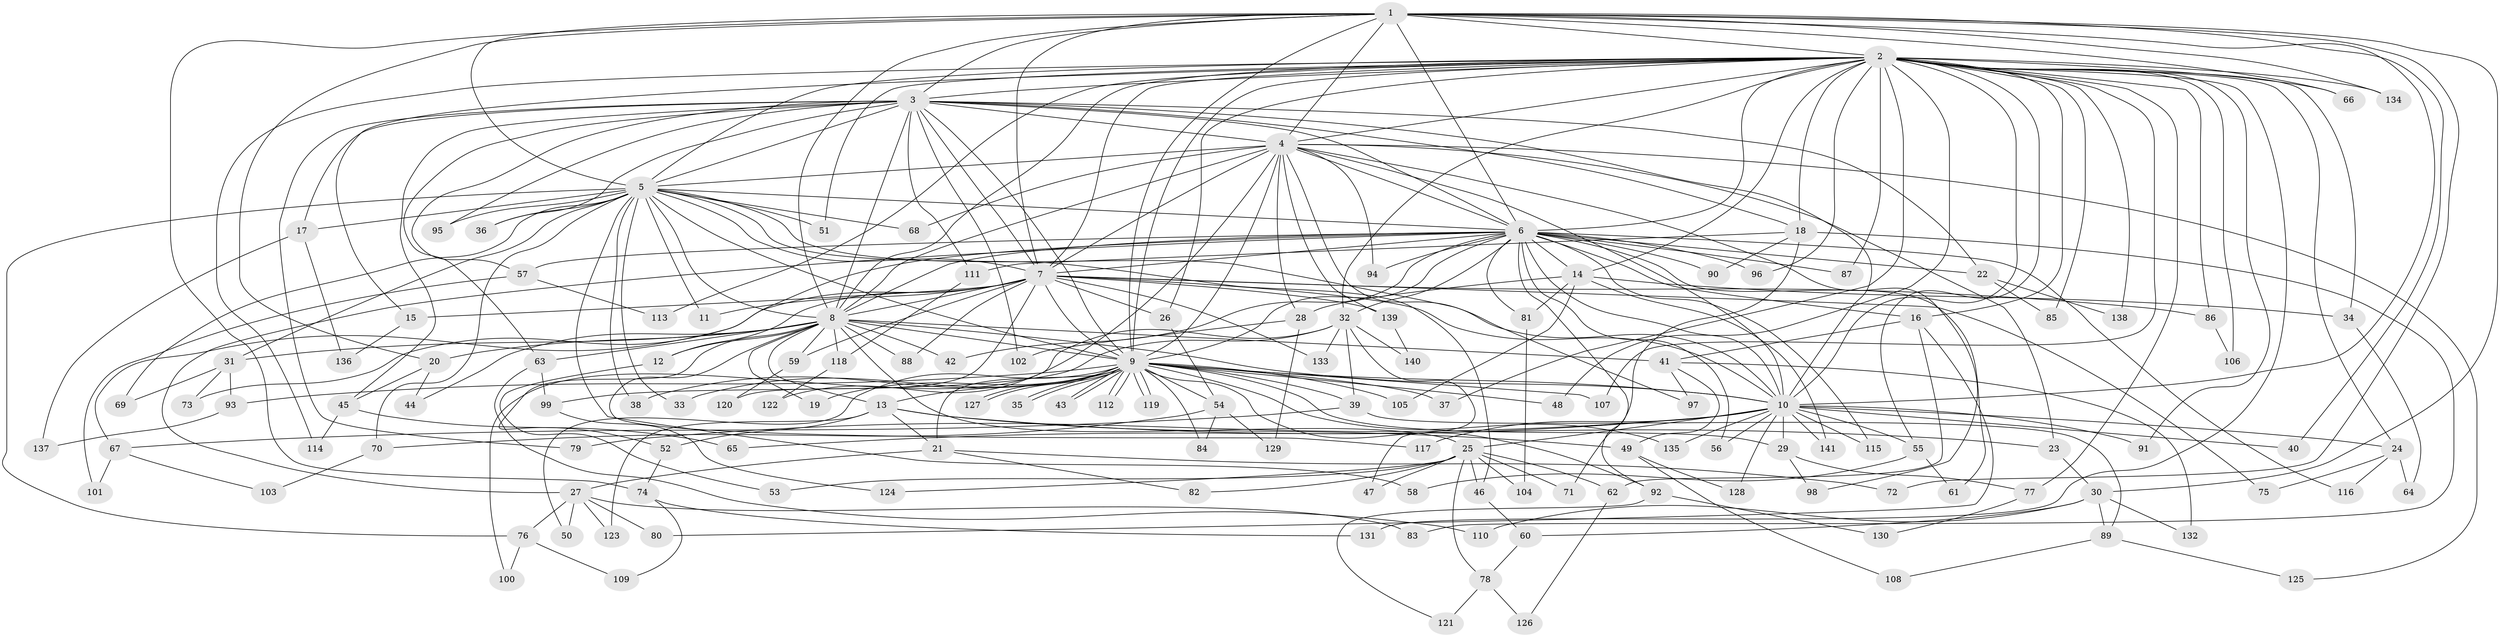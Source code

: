 // coarse degree distribution, {19: 0.011764705882352941, 3: 0.18823529411764706, 29: 0.011764705882352941, 2: 0.29411764705882354, 8: 0.023529411764705882, 1: 0.058823529411764705, 4: 0.21176470588235294, 20: 0.011764705882352941, 22: 0.023529411764705882, 7: 0.023529411764705882, 17: 0.011764705882352941, 5: 0.047058823529411764, 11: 0.011764705882352941, 6: 0.023529411764705882, 16: 0.011764705882352941, 18: 0.011764705882352941, 30: 0.011764705882352941, 13: 0.011764705882352941}
// Generated by graph-tools (version 1.1) at 2025/36/03/04/25 23:36:34]
// undirected, 141 vertices, 307 edges
graph export_dot {
  node [color=gray90,style=filled];
  1;
  2;
  3;
  4;
  5;
  6;
  7;
  8;
  9;
  10;
  11;
  12;
  13;
  14;
  15;
  16;
  17;
  18;
  19;
  20;
  21;
  22;
  23;
  24;
  25;
  26;
  27;
  28;
  29;
  30;
  31;
  32;
  33;
  34;
  35;
  36;
  37;
  38;
  39;
  40;
  41;
  42;
  43;
  44;
  45;
  46;
  47;
  48;
  49;
  50;
  51;
  52;
  53;
  54;
  55;
  56;
  57;
  58;
  59;
  60;
  61;
  62;
  63;
  64;
  65;
  66;
  67;
  68;
  69;
  70;
  71;
  72;
  73;
  74;
  75;
  76;
  77;
  78;
  79;
  80;
  81;
  82;
  83;
  84;
  85;
  86;
  87;
  88;
  89;
  90;
  91;
  92;
  93;
  94;
  95;
  96;
  97;
  98;
  99;
  100;
  101;
  102;
  103;
  104;
  105;
  106;
  107;
  108;
  109;
  110;
  111;
  112;
  113;
  114;
  115;
  116;
  117;
  118;
  119;
  120;
  121;
  122;
  123;
  124;
  125;
  126;
  127;
  128;
  129;
  130;
  131;
  132;
  133;
  134;
  135;
  136;
  137;
  138;
  139;
  140;
  141;
  1 -- 2;
  1 -- 3;
  1 -- 4;
  1 -- 5;
  1 -- 6;
  1 -- 7;
  1 -- 8;
  1 -- 9;
  1 -- 10;
  1 -- 20;
  1 -- 30;
  1 -- 40;
  1 -- 66;
  1 -- 72;
  1 -- 74;
  1 -- 134;
  2 -- 3;
  2 -- 4;
  2 -- 5;
  2 -- 6;
  2 -- 7;
  2 -- 8;
  2 -- 9;
  2 -- 10;
  2 -- 14;
  2 -- 15;
  2 -- 16;
  2 -- 18;
  2 -- 24;
  2 -- 26;
  2 -- 32;
  2 -- 34;
  2 -- 37;
  2 -- 48;
  2 -- 51;
  2 -- 55;
  2 -- 66;
  2 -- 77;
  2 -- 85;
  2 -- 86;
  2 -- 87;
  2 -- 91;
  2 -- 96;
  2 -- 106;
  2 -- 107;
  2 -- 113;
  2 -- 114;
  2 -- 131;
  2 -- 134;
  2 -- 138;
  3 -- 4;
  3 -- 5;
  3 -- 6;
  3 -- 7;
  3 -- 8;
  3 -- 9;
  3 -- 10;
  3 -- 17;
  3 -- 18;
  3 -- 22;
  3 -- 36;
  3 -- 45;
  3 -- 57;
  3 -- 63;
  3 -- 79;
  3 -- 95;
  3 -- 102;
  3 -- 111;
  4 -- 5;
  4 -- 6;
  4 -- 7;
  4 -- 8;
  4 -- 9;
  4 -- 10;
  4 -- 23;
  4 -- 28;
  4 -- 68;
  4 -- 94;
  4 -- 97;
  4 -- 98;
  4 -- 122;
  4 -- 125;
  4 -- 139;
  5 -- 6;
  5 -- 7;
  5 -- 8;
  5 -- 9;
  5 -- 10;
  5 -- 11;
  5 -- 17;
  5 -- 31;
  5 -- 33;
  5 -- 36;
  5 -- 38;
  5 -- 46;
  5 -- 51;
  5 -- 58;
  5 -- 68;
  5 -- 69;
  5 -- 70;
  5 -- 76;
  5 -- 95;
  6 -- 7;
  6 -- 8;
  6 -- 9;
  6 -- 10;
  6 -- 14;
  6 -- 16;
  6 -- 22;
  6 -- 27;
  6 -- 32;
  6 -- 42;
  6 -- 56;
  6 -- 57;
  6 -- 61;
  6 -- 73;
  6 -- 81;
  6 -- 87;
  6 -- 90;
  6 -- 92;
  6 -- 94;
  6 -- 96;
  6 -- 115;
  6 -- 116;
  7 -- 8;
  7 -- 9;
  7 -- 10;
  7 -- 11;
  7 -- 12;
  7 -- 15;
  7 -- 26;
  7 -- 59;
  7 -- 67;
  7 -- 75;
  7 -- 86;
  7 -- 88;
  7 -- 120;
  7 -- 133;
  7 -- 139;
  8 -- 9;
  8 -- 10;
  8 -- 12;
  8 -- 13;
  8 -- 19;
  8 -- 20;
  8 -- 25;
  8 -- 31;
  8 -- 41;
  8 -- 42;
  8 -- 44;
  8 -- 52;
  8 -- 59;
  8 -- 63;
  8 -- 88;
  8 -- 117;
  8 -- 118;
  9 -- 10;
  9 -- 13;
  9 -- 19;
  9 -- 21;
  9 -- 29;
  9 -- 33;
  9 -- 35;
  9 -- 35;
  9 -- 37;
  9 -- 38;
  9 -- 39;
  9 -- 43;
  9 -- 43;
  9 -- 48;
  9 -- 50;
  9 -- 54;
  9 -- 84;
  9 -- 92;
  9 -- 93;
  9 -- 105;
  9 -- 107;
  9 -- 112;
  9 -- 112;
  9 -- 119;
  9 -- 119;
  9 -- 127;
  9 -- 127;
  9 -- 135;
  10 -- 24;
  10 -- 25;
  10 -- 29;
  10 -- 40;
  10 -- 55;
  10 -- 56;
  10 -- 65;
  10 -- 79;
  10 -- 91;
  10 -- 115;
  10 -- 117;
  10 -- 128;
  10 -- 135;
  10 -- 141;
  12 -- 53;
  13 -- 21;
  13 -- 23;
  13 -- 49;
  13 -- 52;
  13 -- 123;
  14 -- 28;
  14 -- 34;
  14 -- 81;
  14 -- 105;
  14 -- 141;
  15 -- 136;
  16 -- 41;
  16 -- 62;
  16 -- 80;
  17 -- 136;
  17 -- 137;
  18 -- 71;
  18 -- 83;
  18 -- 90;
  18 -- 111;
  20 -- 44;
  20 -- 45;
  21 -- 27;
  21 -- 72;
  21 -- 82;
  22 -- 85;
  22 -- 138;
  23 -- 30;
  24 -- 64;
  24 -- 75;
  24 -- 116;
  25 -- 46;
  25 -- 47;
  25 -- 53;
  25 -- 62;
  25 -- 71;
  25 -- 78;
  25 -- 82;
  25 -- 104;
  25 -- 124;
  26 -- 54;
  27 -- 50;
  27 -- 76;
  27 -- 80;
  27 -- 83;
  27 -- 123;
  28 -- 102;
  28 -- 129;
  29 -- 77;
  29 -- 98;
  30 -- 60;
  30 -- 89;
  30 -- 110;
  30 -- 132;
  31 -- 69;
  31 -- 73;
  31 -- 93;
  32 -- 39;
  32 -- 47;
  32 -- 99;
  32 -- 100;
  32 -- 133;
  32 -- 140;
  34 -- 64;
  39 -- 67;
  39 -- 89;
  41 -- 49;
  41 -- 97;
  41 -- 132;
  45 -- 65;
  45 -- 114;
  46 -- 60;
  49 -- 108;
  49 -- 128;
  52 -- 74;
  54 -- 70;
  54 -- 84;
  54 -- 129;
  55 -- 58;
  55 -- 61;
  57 -- 101;
  57 -- 113;
  59 -- 120;
  60 -- 78;
  62 -- 126;
  63 -- 99;
  63 -- 110;
  67 -- 101;
  67 -- 103;
  70 -- 103;
  74 -- 109;
  74 -- 131;
  76 -- 100;
  76 -- 109;
  77 -- 130;
  78 -- 121;
  78 -- 126;
  81 -- 104;
  86 -- 106;
  89 -- 108;
  89 -- 125;
  92 -- 121;
  92 -- 130;
  93 -- 137;
  99 -- 124;
  111 -- 118;
  118 -- 122;
  139 -- 140;
}

